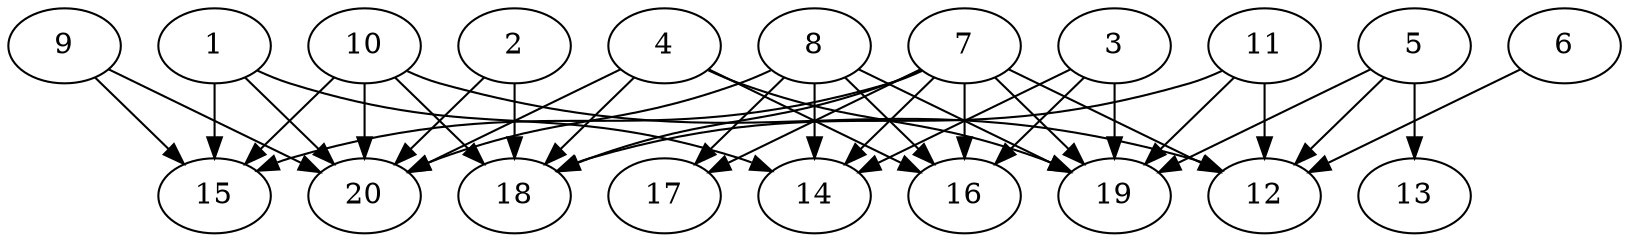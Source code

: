 // DAG automatically generated by daggen at Wed Jul 24 21:20:53 2019
// ./daggen --dot -n 20 --ccr 0.4 --fat 0.8 --regular 0.5 --density 0.7 --mindata 5242880 --maxdata 52428800 
digraph G {
  1 [size="14927360", alpha="0.18", expect_size="5970944"] 
  1 -> 14 [size ="5970944"]
  1 -> 15 [size ="5970944"]
  1 -> 20 [size ="5970944"]
  2 [size="66539520", alpha="0.03", expect_size="26615808"] 
  2 -> 18 [size ="26615808"]
  2 -> 20 [size ="26615808"]
  3 [size="22369280", alpha="0.15", expect_size="8947712"] 
  3 -> 14 [size ="8947712"]
  3 -> 16 [size ="8947712"]
  3 -> 19 [size ="8947712"]
  4 [size="120396800", alpha="0.18", expect_size="48158720"] 
  4 -> 16 [size ="48158720"]
  4 -> 18 [size ="48158720"]
  4 -> 19 [size ="48158720"]
  4 -> 20 [size ="48158720"]
  5 [size="86789120", alpha="0.14", expect_size="34715648"] 
  5 -> 12 [size ="34715648"]
  5 -> 13 [size ="34715648"]
  5 -> 19 [size ="34715648"]
  6 [size="14748160", alpha="0.06", expect_size="5899264"] 
  6 -> 12 [size ="5899264"]
  7 [size="17812480", alpha="0.03", expect_size="7124992"] 
  7 -> 12 [size ="7124992"]
  7 -> 14 [size ="7124992"]
  7 -> 15 [size ="7124992"]
  7 -> 16 [size ="7124992"]
  7 -> 17 [size ="7124992"]
  7 -> 18 [size ="7124992"]
  7 -> 19 [size ="7124992"]
  8 [size="112279040", alpha="0.12", expect_size="44911616"] 
  8 -> 14 [size ="44911616"]
  8 -> 16 [size ="44911616"]
  8 -> 17 [size ="44911616"]
  8 -> 19 [size ="44911616"]
  8 -> 20 [size ="44911616"]
  9 [size="14287360", alpha="0.11", expect_size="5714944"] 
  9 -> 15 [size ="5714944"]
  9 -> 20 [size ="5714944"]
  10 [size="50926080", alpha="0.04", expect_size="20370432"] 
  10 -> 12 [size ="20370432"]
  10 -> 15 [size ="20370432"]
  10 -> 18 [size ="20370432"]
  10 -> 20 [size ="20370432"]
  11 [size="16066560", alpha="0.04", expect_size="6426624"] 
  11 -> 12 [size ="6426624"]
  11 -> 18 [size ="6426624"]
  11 -> 19 [size ="6426624"]
  12 [size="119564800", alpha="0.09", expect_size="47825920"] 
  13 [size="20508160", alpha="0.20", expect_size="8203264"] 
  14 [size="110149120", alpha="0.07", expect_size="44059648"] 
  15 [size="98903040", alpha="0.03", expect_size="39561216"] 
  16 [size="64192000", alpha="0.05", expect_size="25676800"] 
  17 [size="102410240", alpha="0.00", expect_size="40964096"] 
  18 [size="120954880", alpha="0.10", expect_size="48381952"] 
  19 [size="75514880", alpha="0.06", expect_size="30205952"] 
  20 [size="24965120", alpha="0.10", expect_size="9986048"] 
}
